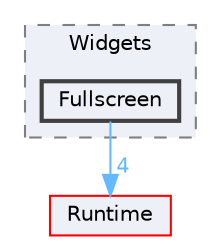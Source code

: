 digraph "Fullscreen"
{
 // INTERACTIVE_SVG=YES
 // LATEX_PDF_SIZE
  bgcolor="transparent";
  edge [fontname=Helvetica,fontsize=10,labelfontname=Helvetica,labelfontsize=10];
  node [fontname=Helvetica,fontsize=10,shape=box,height=0.2,width=0.4];
  compound=true
  subgraph clusterdir_83d3568307b9512533fdc9d2bd8f04b8 {
    graph [ bgcolor="#edf0f7", pencolor="grey50", label="Widgets", fontname=Helvetica,fontsize=10 style="filled,dashed", URL="dir_83d3568307b9512533fdc9d2bd8f04b8.html",tooltip=""]
  dir_6461a44987837b3c20ae95f59374a4b0 [label="Fullscreen", fillcolor="#edf0f7", color="grey25", style="filled,bold", URL="dir_6461a44987837b3c20ae95f59374a4b0.html",tooltip=""];
  }
  dir_7536b172fbd480bfd146a1b1acd6856b [label="Runtime", fillcolor="#edf0f7", color="red", style="filled", URL="dir_7536b172fbd480bfd146a1b1acd6856b.html",tooltip=""];
  dir_6461a44987837b3c20ae95f59374a4b0->dir_7536b172fbd480bfd146a1b1acd6856b [headlabel="4", labeldistance=1.5 headhref="dir_000415_000984.html" href="dir_000415_000984.html" color="steelblue1" fontcolor="steelblue1"];
}

